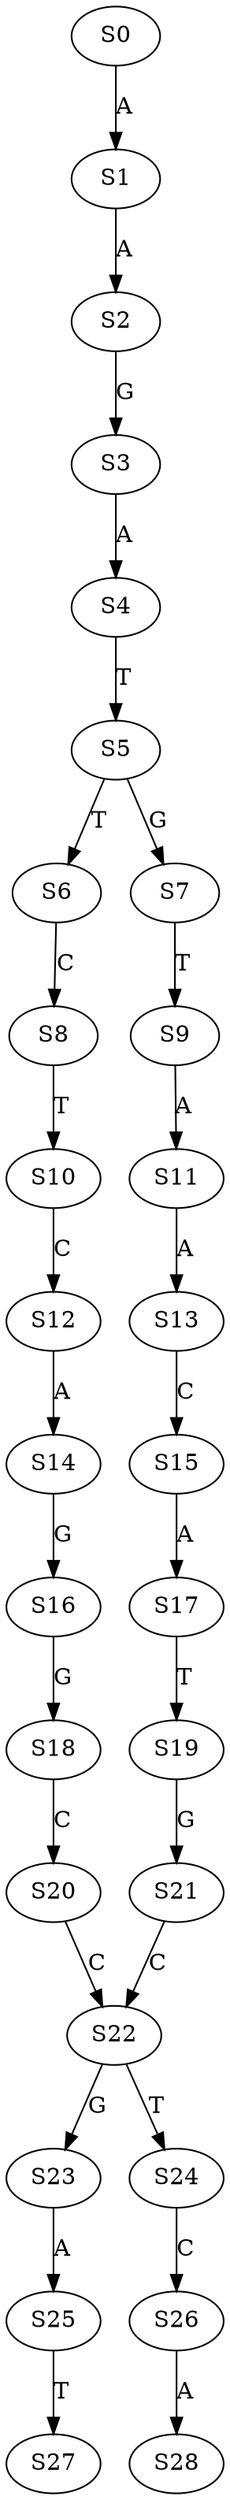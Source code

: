 strict digraph  {
	S0 -> S1 [ label = A ];
	S1 -> S2 [ label = A ];
	S2 -> S3 [ label = G ];
	S3 -> S4 [ label = A ];
	S4 -> S5 [ label = T ];
	S5 -> S6 [ label = T ];
	S5 -> S7 [ label = G ];
	S6 -> S8 [ label = C ];
	S7 -> S9 [ label = T ];
	S8 -> S10 [ label = T ];
	S9 -> S11 [ label = A ];
	S10 -> S12 [ label = C ];
	S11 -> S13 [ label = A ];
	S12 -> S14 [ label = A ];
	S13 -> S15 [ label = C ];
	S14 -> S16 [ label = G ];
	S15 -> S17 [ label = A ];
	S16 -> S18 [ label = G ];
	S17 -> S19 [ label = T ];
	S18 -> S20 [ label = C ];
	S19 -> S21 [ label = G ];
	S20 -> S22 [ label = C ];
	S21 -> S22 [ label = C ];
	S22 -> S23 [ label = G ];
	S22 -> S24 [ label = T ];
	S23 -> S25 [ label = A ];
	S24 -> S26 [ label = C ];
	S25 -> S27 [ label = T ];
	S26 -> S28 [ label = A ];
}
